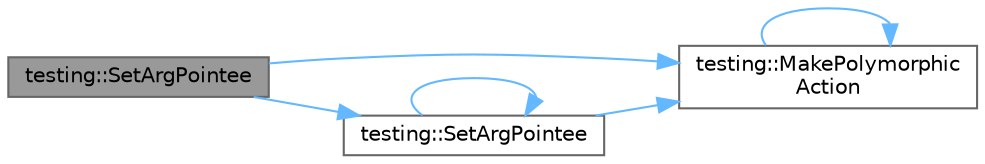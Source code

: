 digraph "testing::SetArgPointee"
{
 // LATEX_PDF_SIZE
  bgcolor="transparent";
  edge [fontname=Helvetica,fontsize=10,labelfontname=Helvetica,labelfontsize=10];
  node [fontname=Helvetica,fontsize=10,shape=box,height=0.2,width=0.4];
  rankdir="LR";
  Node1 [id="Node000001",label="testing::SetArgPointee",height=0.2,width=0.4,color="gray40", fillcolor="grey60", style="filled", fontcolor="black",tooltip=" "];
  Node1 -> Node2 [id="edge1_Node000001_Node000002",color="steelblue1",style="solid",tooltip=" "];
  Node2 [id="Node000002",label="testing::MakePolymorphic\lAction",height=0.2,width=0.4,color="grey40", fillcolor="white", style="filled",URL="$namespacetesting.html#a45df529b8166936d970884383f0ede82",tooltip=" "];
  Node2 -> Node2 [id="edge2_Node000002_Node000002",color="steelblue1",style="solid",tooltip=" "];
  Node1 -> Node3 [id="edge3_Node000001_Node000003",color="steelblue1",style="solid",tooltip=" "];
  Node3 [id="Node000003",label="testing::SetArgPointee",height=0.2,width=0.4,color="grey40", fillcolor="white", style="filled",URL="$namespacetesting.html#adc75e414fd8f86c47adde8bf10c2d787",tooltip=" "];
  Node3 -> Node2 [id="edge4_Node000003_Node000002",color="steelblue1",style="solid",tooltip=" "];
  Node3 -> Node3 [id="edge5_Node000003_Node000003",color="steelblue1",style="solid",tooltip=" "];
}
